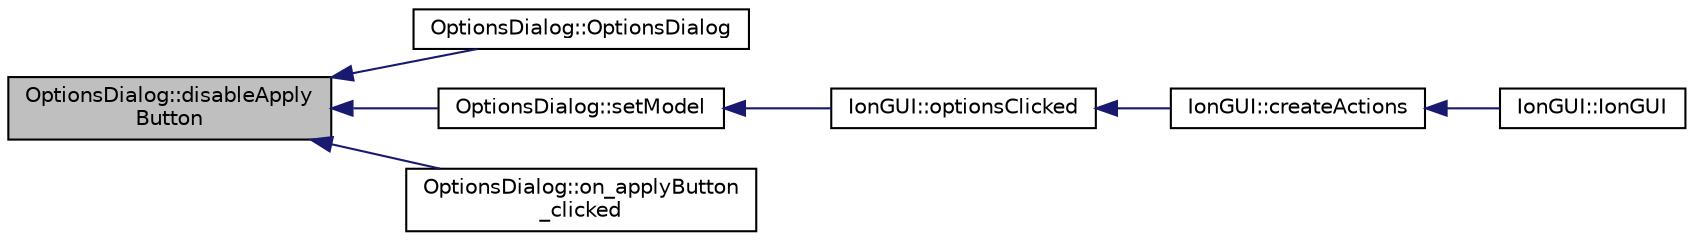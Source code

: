 digraph "OptionsDialog::disableApplyButton"
{
  edge [fontname="Helvetica",fontsize="10",labelfontname="Helvetica",labelfontsize="10"];
  node [fontname="Helvetica",fontsize="10",shape=record];
  rankdir="LR";
  Node12 [label="OptionsDialog::disableApply\lButton",height=0.2,width=0.4,color="black", fillcolor="grey75", style="filled", fontcolor="black"];
  Node12 -> Node13 [dir="back",color="midnightblue",fontsize="10",style="solid",fontname="Helvetica"];
  Node13 [label="OptionsDialog::OptionsDialog",height=0.2,width=0.4,color="black", fillcolor="white", style="filled",URL="$class_options_dialog.html#af337a8527d06061c7dd91e626854d735"];
  Node12 -> Node14 [dir="back",color="midnightblue",fontsize="10",style="solid",fontname="Helvetica"];
  Node14 [label="OptionsDialog::setModel",height=0.2,width=0.4,color="black", fillcolor="white", style="filled",URL="$class_options_dialog.html#a11e902a52cb7472497d14e70cd9399d9"];
  Node14 -> Node15 [dir="back",color="midnightblue",fontsize="10",style="solid",fontname="Helvetica"];
  Node15 [label="IonGUI::optionsClicked",height=0.2,width=0.4,color="black", fillcolor="white", style="filled",URL="$class_ion_g_u_i.html#a463be06dd466d69e20a3a8b073d110d2",tooltip="Show configuration dialog. "];
  Node15 -> Node16 [dir="back",color="midnightblue",fontsize="10",style="solid",fontname="Helvetica"];
  Node16 [label="IonGUI::createActions",height=0.2,width=0.4,color="black", fillcolor="white", style="filled",URL="$class_ion_g_u_i.html#a5a5e1c2fbc2fec3d925d654c61a8b252",tooltip="Create the main UI actions. "];
  Node16 -> Node17 [dir="back",color="midnightblue",fontsize="10",style="solid",fontname="Helvetica"];
  Node17 [label="IonGUI::IonGUI",height=0.2,width=0.4,color="black", fillcolor="white", style="filled",URL="$class_ion_g_u_i.html#ad0e22e4901b039bcc987ef0328c8c5d4"];
  Node12 -> Node18 [dir="back",color="midnightblue",fontsize="10",style="solid",fontname="Helvetica"];
  Node18 [label="OptionsDialog::on_applyButton\l_clicked",height=0.2,width=0.4,color="black", fillcolor="white", style="filled",URL="$class_options_dialog.html#aab75c8a60fb7a6c2150797f5494beb65"];
}
